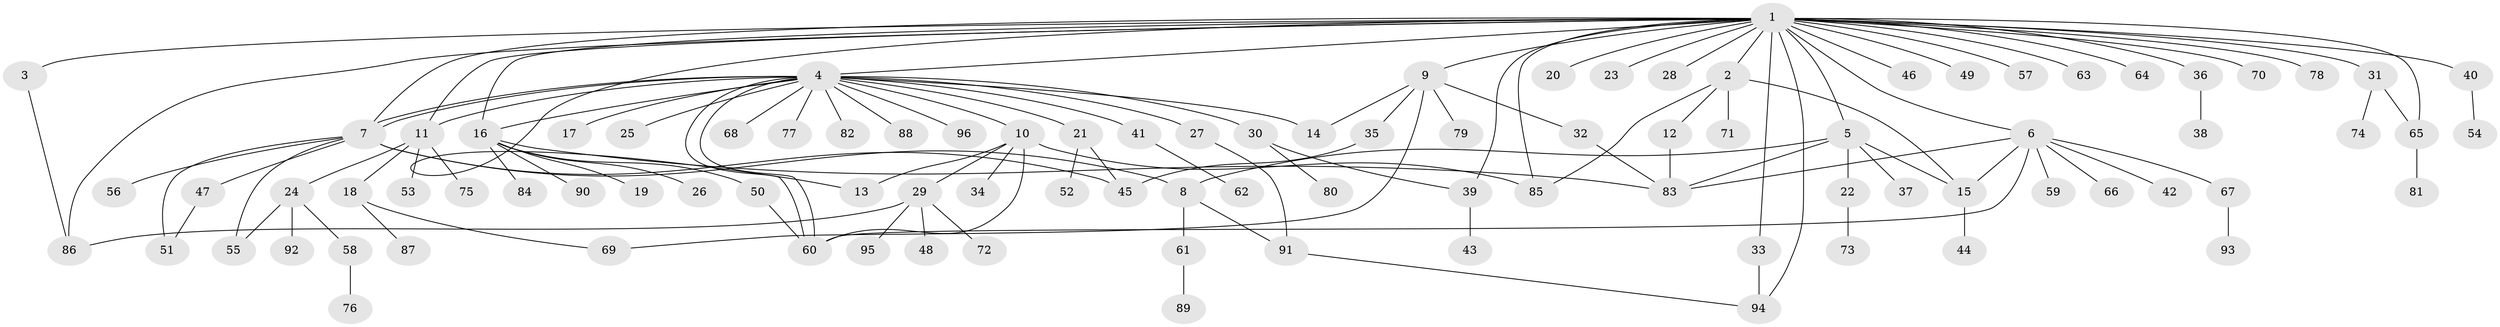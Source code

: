 // Generated by graph-tools (version 1.1) at 2025/26/03/09/25 03:26:00]
// undirected, 96 vertices, 126 edges
graph export_dot {
graph [start="1"]
  node [color=gray90,style=filled];
  1;
  2;
  3;
  4;
  5;
  6;
  7;
  8;
  9;
  10;
  11;
  12;
  13;
  14;
  15;
  16;
  17;
  18;
  19;
  20;
  21;
  22;
  23;
  24;
  25;
  26;
  27;
  28;
  29;
  30;
  31;
  32;
  33;
  34;
  35;
  36;
  37;
  38;
  39;
  40;
  41;
  42;
  43;
  44;
  45;
  46;
  47;
  48;
  49;
  50;
  51;
  52;
  53;
  54;
  55;
  56;
  57;
  58;
  59;
  60;
  61;
  62;
  63;
  64;
  65;
  66;
  67;
  68;
  69;
  70;
  71;
  72;
  73;
  74;
  75;
  76;
  77;
  78;
  79;
  80;
  81;
  82;
  83;
  84;
  85;
  86;
  87;
  88;
  89;
  90;
  91;
  92;
  93;
  94;
  95;
  96;
  1 -- 2;
  1 -- 3;
  1 -- 4;
  1 -- 5;
  1 -- 6;
  1 -- 7;
  1 -- 9;
  1 -- 11;
  1 -- 13;
  1 -- 16;
  1 -- 20;
  1 -- 23;
  1 -- 28;
  1 -- 31;
  1 -- 33;
  1 -- 36;
  1 -- 39;
  1 -- 40;
  1 -- 46;
  1 -- 49;
  1 -- 57;
  1 -- 63;
  1 -- 64;
  1 -- 65;
  1 -- 70;
  1 -- 78;
  1 -- 85;
  1 -- 86;
  1 -- 94;
  2 -- 12;
  2 -- 15;
  2 -- 71;
  2 -- 85;
  3 -- 86;
  4 -- 7;
  4 -- 7;
  4 -- 10;
  4 -- 11;
  4 -- 14;
  4 -- 16;
  4 -- 17;
  4 -- 21;
  4 -- 25;
  4 -- 27;
  4 -- 30;
  4 -- 41;
  4 -- 60;
  4 -- 60;
  4 -- 68;
  4 -- 77;
  4 -- 82;
  4 -- 88;
  4 -- 96;
  5 -- 8;
  5 -- 15;
  5 -- 22;
  5 -- 37;
  5 -- 83;
  6 -- 15;
  6 -- 42;
  6 -- 59;
  6 -- 60;
  6 -- 66;
  6 -- 67;
  6 -- 83;
  7 -- 8;
  7 -- 45;
  7 -- 47;
  7 -- 51;
  7 -- 55;
  7 -- 56;
  8 -- 61;
  8 -- 91;
  9 -- 14;
  9 -- 32;
  9 -- 35;
  9 -- 69;
  9 -- 79;
  10 -- 13;
  10 -- 29;
  10 -- 34;
  10 -- 60;
  10 -- 85;
  11 -- 18;
  11 -- 24;
  11 -- 53;
  11 -- 75;
  12 -- 83;
  15 -- 44;
  16 -- 19;
  16 -- 26;
  16 -- 50;
  16 -- 83;
  16 -- 84;
  16 -- 90;
  18 -- 69;
  18 -- 87;
  21 -- 45;
  21 -- 52;
  22 -- 73;
  24 -- 55;
  24 -- 58;
  24 -- 92;
  27 -- 91;
  29 -- 48;
  29 -- 72;
  29 -- 86;
  29 -- 95;
  30 -- 39;
  30 -- 80;
  31 -- 65;
  31 -- 74;
  32 -- 83;
  33 -- 94;
  35 -- 45;
  36 -- 38;
  39 -- 43;
  40 -- 54;
  41 -- 62;
  47 -- 51;
  50 -- 60;
  58 -- 76;
  61 -- 89;
  65 -- 81;
  67 -- 93;
  91 -- 94;
}
